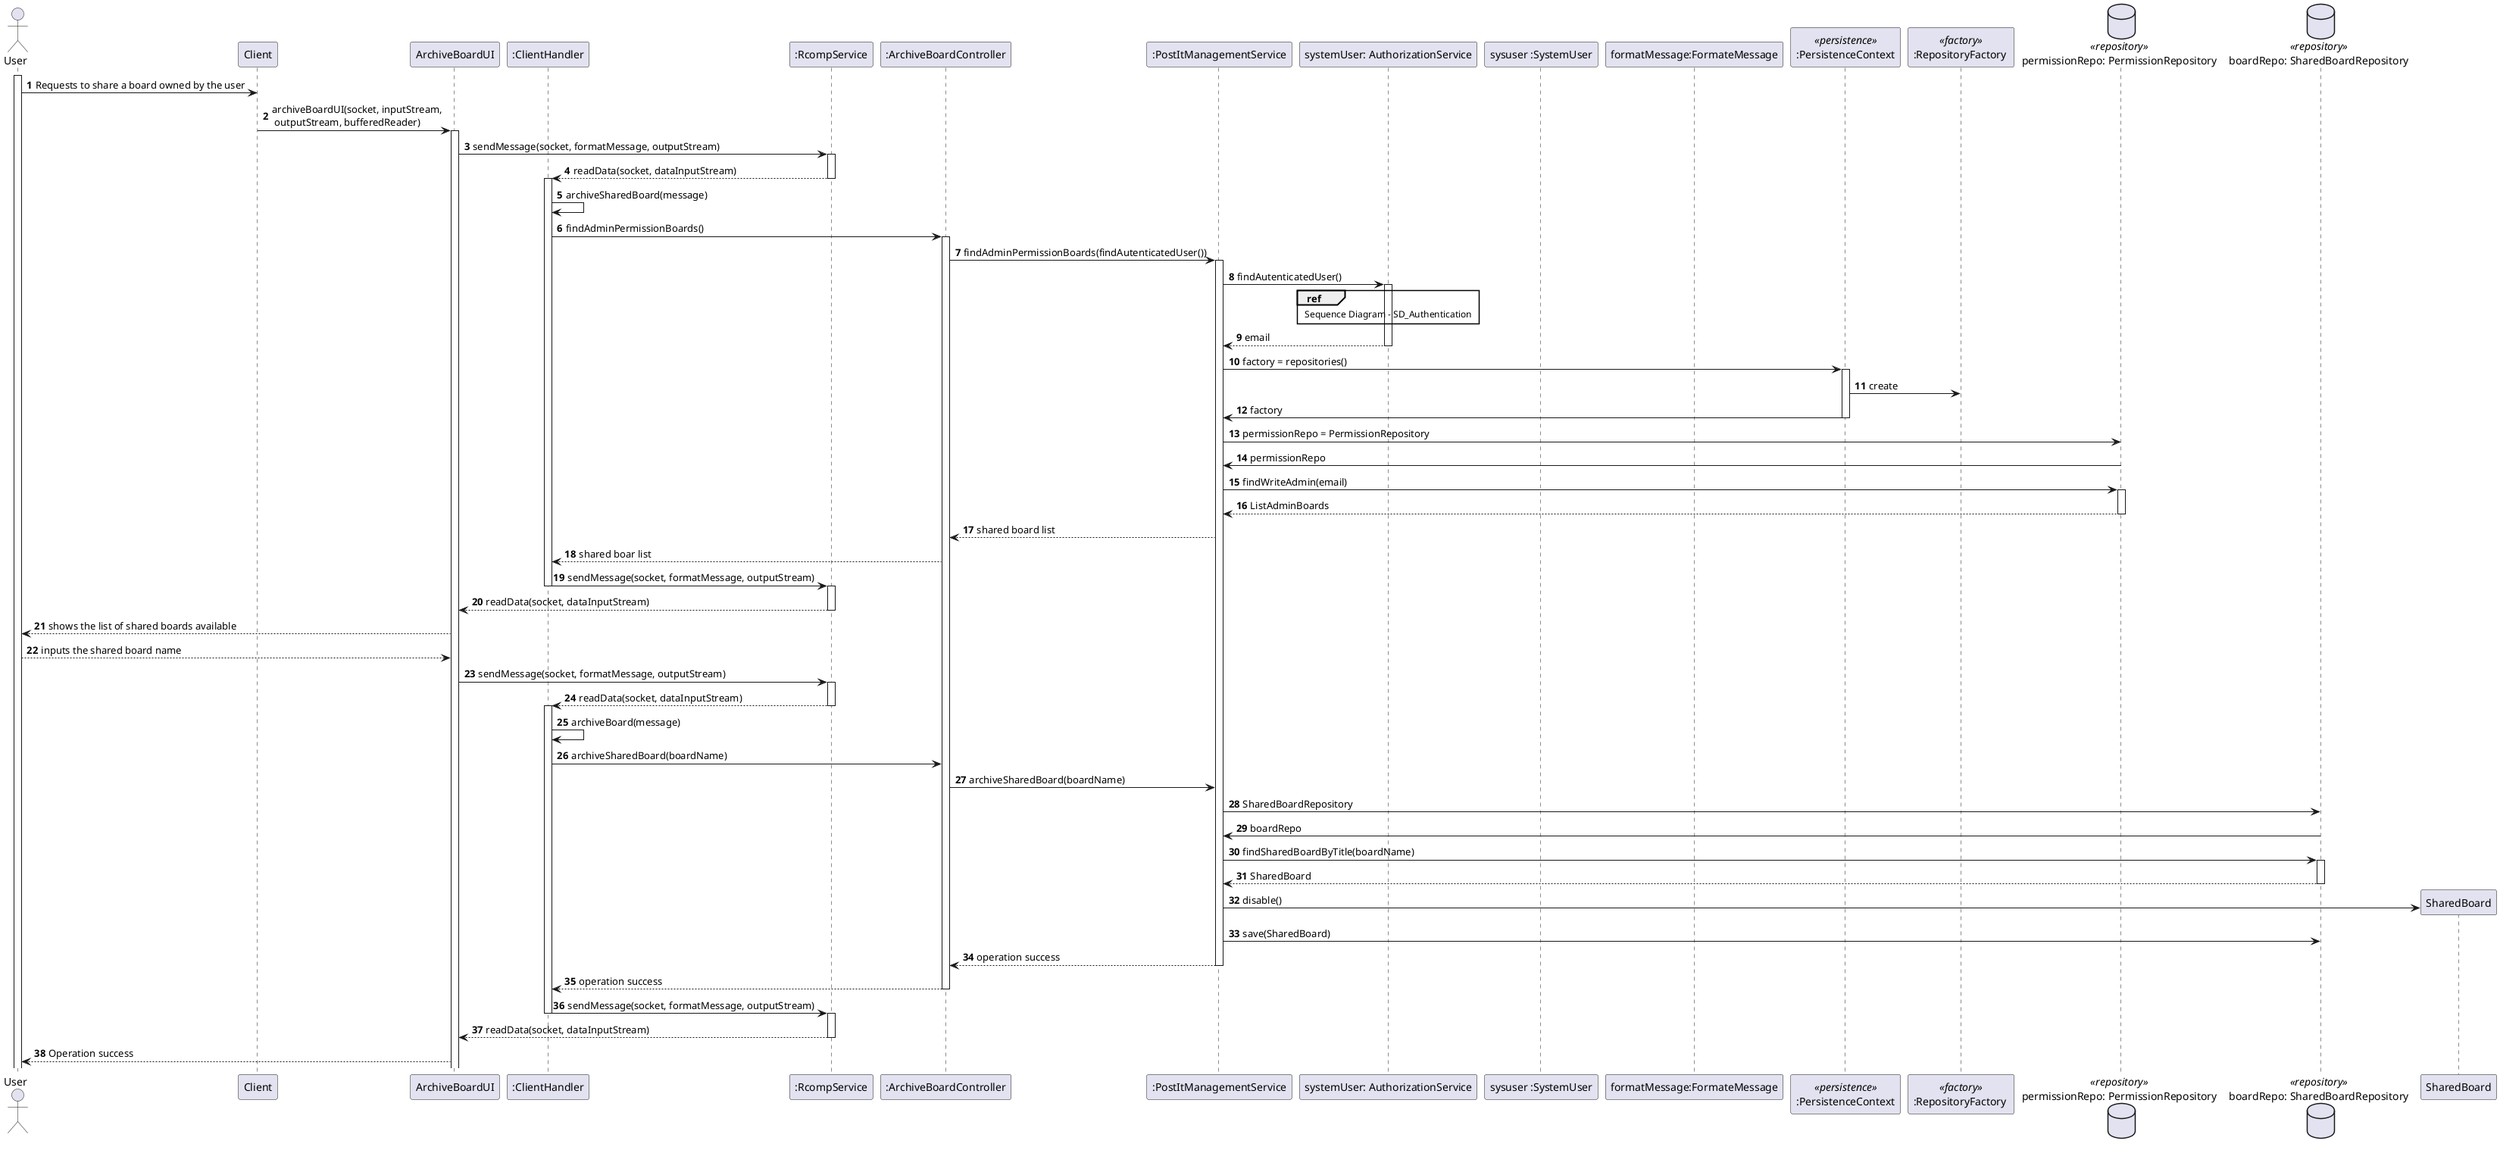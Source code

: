 @startuml

autonumber
actor "User" as user

participant "Client" as client
participant "ArchiveBoardUI" as ui
participant ":ClientHandler" as clientHandler
participant ":RcompService" as rcompService
participant ":ArchiveBoardController" as ctrl
participant ":PostItManagementService" as manageService
participant "systemUser: AuthorizationService" as auth
participant "sysuser :SystemUser" as sysuser
participant "formatMessage:FormateMessage" as msg
participant ":PersistenceContext" as pc <<persistence>>
participant ":RepositoryFactory " as repFac <<factory>>
database "permissionRepo: PermissionRepository" as permissionRepo <<repository>>
database "boardRepo: SharedBoardRepository" as boardRepo <<repository>>

activate user

user -> client : Requests to share a board owned by the user
client -> ui : archiveBoardUI(socket, inputStream,\n outputStream, bufferedReader)
deactivate client
activate ui

ui -> rcompService : sendMessage(socket, formatMessage, outputStream)
activate rcompService
rcompService --> clientHandler: readData(socket, dataInputStream)
deactivate rcompService

activate clientHandler
clientHandler -> clientHandler : archiveSharedBoard(message)

clientHandler->ctrl: findAdminPermissionBoards()
activate ctrl
ctrl -> manageService: findAdminPermissionBoards(findAutenticatedUser())
activate manageService
manageService -> auth: findAutenticatedUser()
activate auth
ref over auth
Sequence Diagram - SD_Authentication
end
auth--> manageService: email
deactivate auth
manageService->pc: factory = repositories()
activate pc
pc->repFac: create
pc->manageService: factory
deactivate pc
manageService -> permissionRepo: permissionRepo = PermissionRepository
permissionRepo -> manageService : permissionRepo
manageService -> permissionRepo: findWriteAdmin(email)
activate permissionRepo
permissionRepo --> manageService: ListAdminBoards
deactivate permissionRepo

deactivate auth
manageService --> ctrl: shared board list
ctrl --> clientHandler: shared boar list

clientHandler -> rcompService : sendMessage(socket, formatMessage, outputStream)
deactivate clientHandler
activate rcompService
rcompService --> ui: readData(socket, dataInputStream)
deactivate rcompService

ui--> user: shows the list of shared boards available
user-->ui: inputs the shared board name

ui -> rcompService : sendMessage(socket, formatMessage, outputStream)
activate rcompService
rcompService --> clientHandler: readData(socket, dataInputStream)
deactivate rcompService
activate clientHandler
clientHandler -> clientHandler: archiveBoard(message)
clientHandler-> ctrl : archiveSharedBoard(boardName)
ctrl->manageService : archiveSharedBoard(boardName)

manageService -> boardRepo: SharedBoardRepository
boardRepo -> manageService : boardRepo
manageService -> boardRepo: findSharedBoardByTitle(boardName)
activate boardRepo
boardRepo --> manageService: SharedBoard
deactivate boardRepo

manageService-> SharedBoard**: disable()

manageService-> boardRepo: save(SharedBoard)

manageService-->ctrl: operation success
deactivate manageService
ctrl-->clientHandler: operation success
deactivate ctrl

clientHandler -> rcompService : sendMessage(socket, formatMessage, outputStream)
deactivate clientHandler
activate rcompService
rcompService --> ui: readData(socket, dataInputStream)
deactivate rcompService

ui--> user: Operation success
@enduml